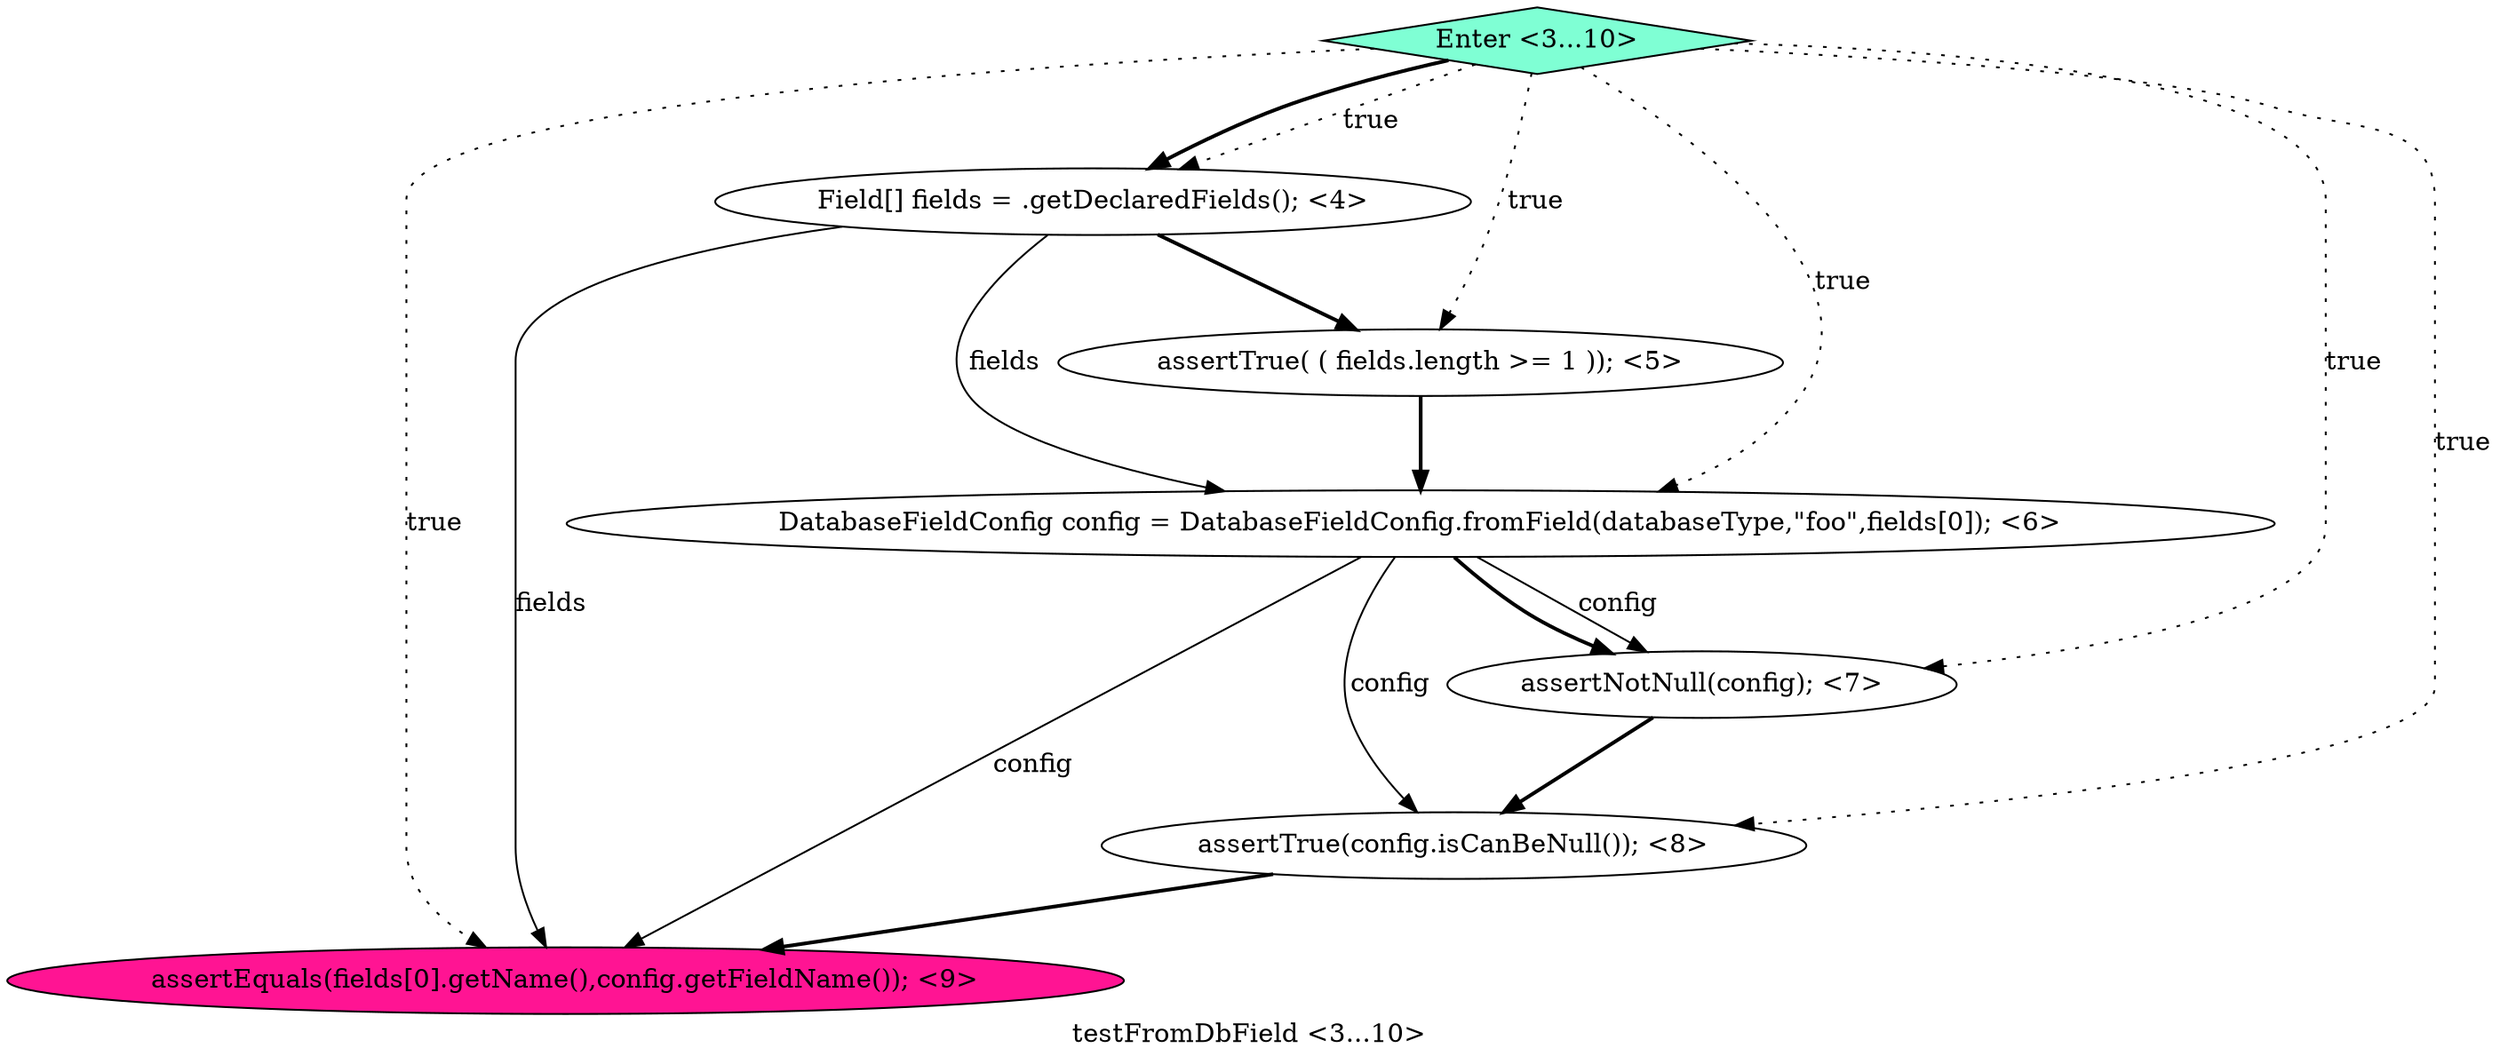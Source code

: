 digraph PDG {
label = "testFromDbField <3...10>";
0.1 [style = filled, label = "assertTrue( ( fields.length >= 1 )); <5>", fillcolor = white, shape = ellipse];
0.5 [style = filled, label = "assertEquals(fields[0].getName(),config.getFieldName()); <9>", fillcolor = deeppink, shape = ellipse];
0.6 [style = filled, label = "Enter <3...10>", fillcolor = aquamarine, shape = diamond];
0.3 [style = filled, label = "assertNotNull(config); <7>", fillcolor = white, shape = ellipse];
0.0 [style = filled, label = "Field[] fields = .getDeclaredFields(); <4>", fillcolor = white, shape = ellipse];
0.4 [style = filled, label = "assertTrue(config.isCanBeNull()); <8>", fillcolor = white, shape = ellipse];
0.2 [style = filled, label = "DatabaseFieldConfig config = DatabaseFieldConfig.fromField(databaseType,\"foo\",fields[0]); <6>", fillcolor = white, shape = ellipse];
0.0 -> 0.1 [style = bold, label=""];
0.0 -> 0.2 [style = solid, label="fields"];
0.0 -> 0.5 [style = solid, label="fields"];
0.1 -> 0.2 [style = bold, label=""];
0.2 -> 0.3 [style = solid, label="config"];
0.2 -> 0.3 [style = bold, label=""];
0.2 -> 0.4 [style = solid, label="config"];
0.2 -> 0.5 [style = solid, label="config"];
0.3 -> 0.4 [style = bold, label=""];
0.4 -> 0.5 [style = bold, label=""];
0.6 -> 0.0 [style = dotted, label="true"];
0.6 -> 0.0 [style = bold, label=""];
0.6 -> 0.1 [style = dotted, label="true"];
0.6 -> 0.2 [style = dotted, label="true"];
0.6 -> 0.3 [style = dotted, label="true"];
0.6 -> 0.4 [style = dotted, label="true"];
0.6 -> 0.5 [style = dotted, label="true"];
}
